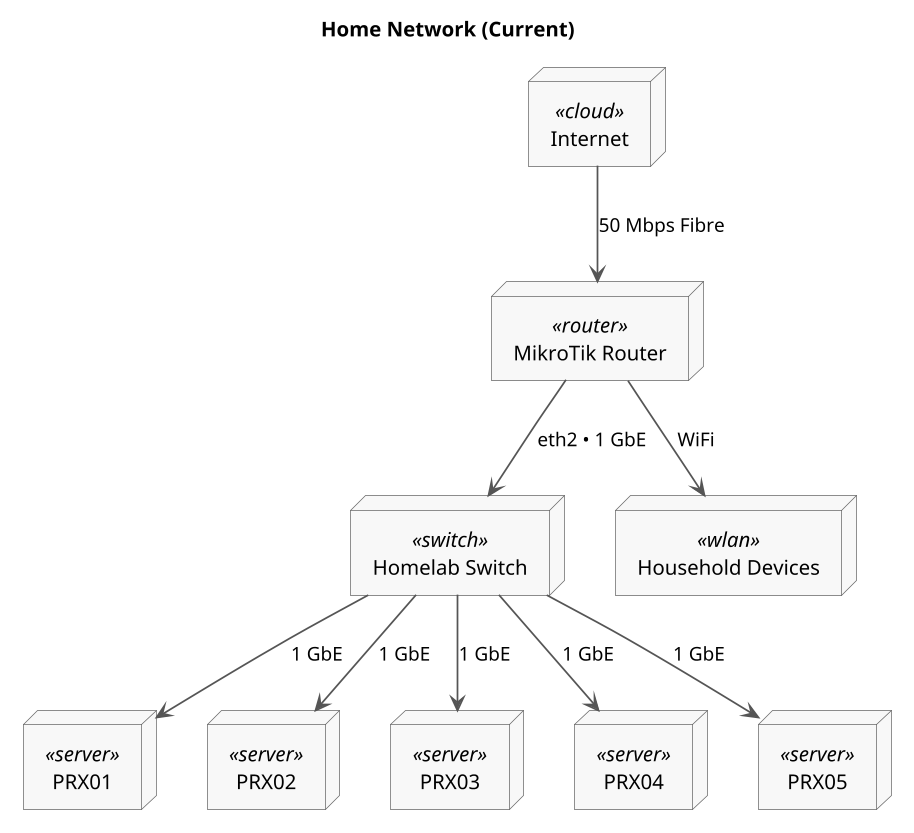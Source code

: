 @startuml
title Home Network (Current)

skinparam dpi 140
skinparam rectangle {
  BorderColor #888
  RoundCorner 12
}
skinparam node {
  BorderColor #666
  BackgroundColor #f8f8f8
  RoundCorner 12
}
skinparam ArrowColor #555
skinparam ArrowThickness 1.2

' Top-level cloud and router
node "Internet" as INTERNET <<cloud>>
node "MikroTik Router" as ROUTER <<router>>

' LAN components
node "Homelab Switch" as SWITCH <<switch>>
node "Household Devices" as HOUSE <<wlan>>

' Proxmox hosts
node "PRX01" as PRX01 <<server>>
node "PRX02" as PRX02 <<server>>
node "PRX03" as PRX03 <<server>>
node "PRX04" as PRX04 <<server>>
node "PRX05" as PRX05 <<server>>

' Links with bandwidth/medium labels
INTERNET --> ROUTER : 50 Mbps Fibre
ROUTER --> HOUSE : WiFi
ROUTER --> SWITCH : eth2 • 1 GbE

SWITCH --> PRX01 : 1 GbE
SWITCH --> PRX02 : 1 GbE
SWITCH --> PRX03 : 1 GbE
SWITCH --> PRX04 : 1 GbE
SWITCH --> PRX05 : 1 GbE

@enduml
